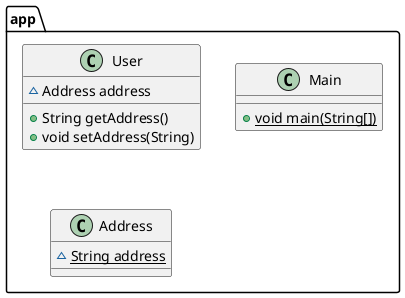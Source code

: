@startuml
class app.User {
~ Address address
+ String getAddress()
+ void setAddress(String)
}


class app.Main {
+ {static} void main(String[])
}

class app.Address {
~ {static} String address
}

@enduml